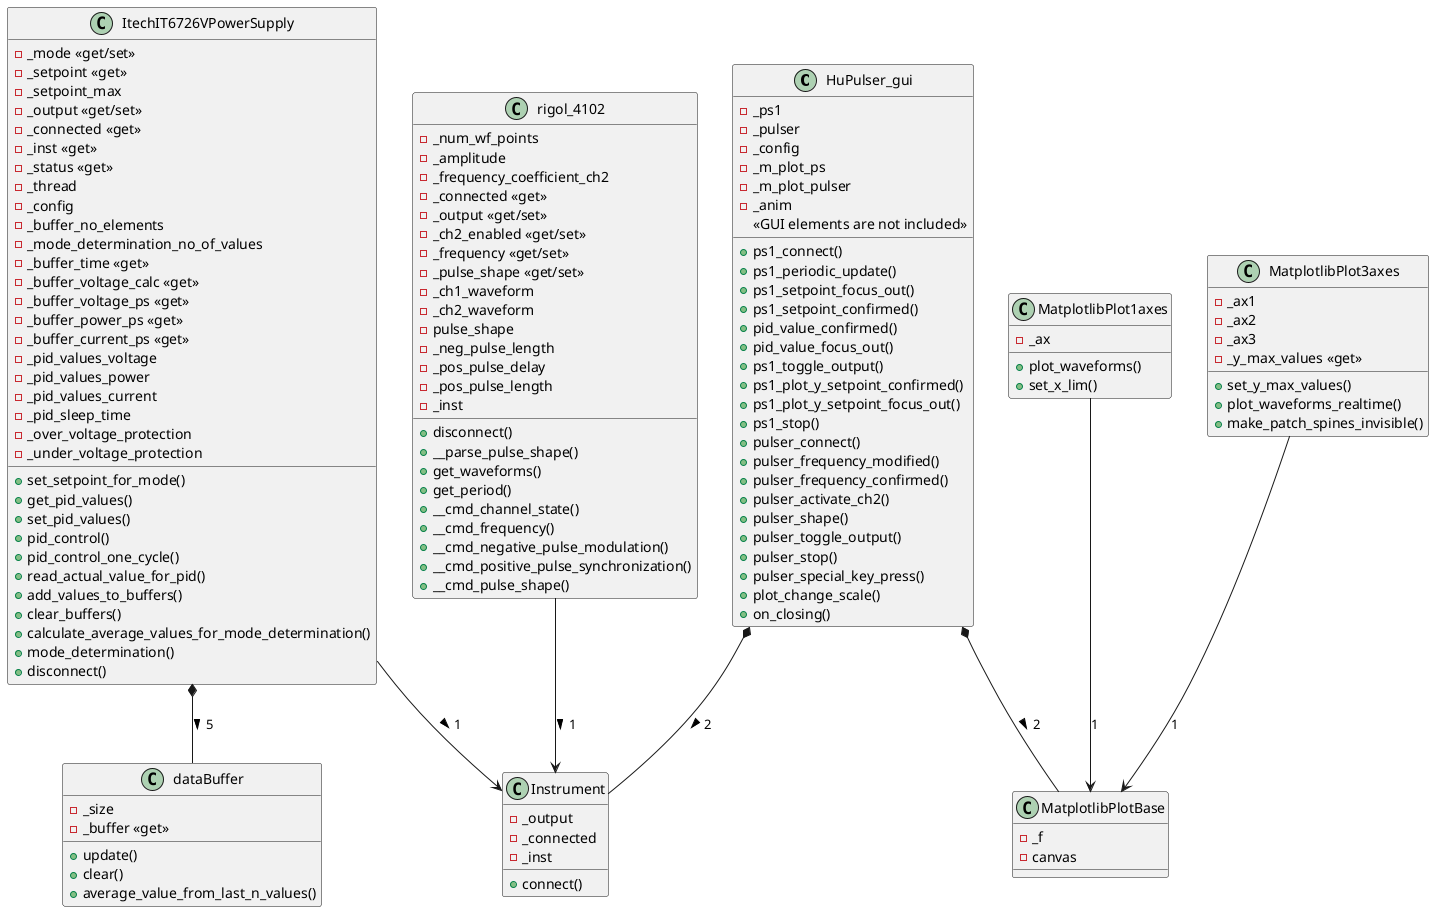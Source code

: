 @startuml
class HuPulser_gui {
    - _ps1
    - _pulser
    - _config
    - _m_plot_ps
    - _m_plot_pulser
    - _anim
    << GUI elements are not included >>

    + ps1_connect()
    + ps1_periodic_update()
    + ps1_setpoint_focus_out()
    + ps1_setpoint_confirmed()
    + pid_value_confirmed()
    + pid_value_focus_out()
    + ps1_toggle_output()
    + ps1_plot_y_setpoint_confirmed()
    + ps1_plot_y_setpoint_focus_out()
    + ps1_stop()
    + pulser_connect()
    + pulser_frequency_modified()
    + pulser_frequency_confirmed()
    + pulser_activate_ch2()
    + pulser_shape()
    + pulser_toggle_output()
    + pulser_stop()
    + pulser_special_key_press()
    + plot_change_scale()
    + on_closing()
}

class Instrument {
    - _output
    - _connected
    - _inst

    + connect()
}

class ItechIT6726VPowerSupply {
    - _mode <<get/set>>
    - _setpoint <<get>>
    - _setpoint_max
    - _output <<get/set>>
    - _connected <<get>>
    - _inst <<get>>
    - _status <<get>>
    - _thread
    - _config
    - _buffer_no_elements
    - _mode_determination_no_of_values
    - _buffer_time <<get>>
    - _buffer_voltage_calc <<get>>
    - _buffer_voltage_ps <<get>>
    - _buffer_power_ps <<get>>
    - _buffer_current_ps <<get>>
    - _pid_values_voltage
    - _pid_values_power
    - _pid_values_current
    - _pid_sleep_time
    - _over_voltage_protection
    - _under_voltage_protection

    + set_setpoint_for_mode()
    + get_pid_values()
    + set_pid_values()
    + pid_control()
    + pid_control_one_cycle()
    + read_actual_value_for_pid()
    + add_values_to_buffers()
    + clear_buffers()
    + calculate_average_values_for_mode_determination()
    + mode_determination()
    + disconnect()
}

class rigol_4102 {
    - _num_wf_points
    - _amplitude
    - _frequency_coefficient_ch2
    - _connected <<get>>
    - _output <<get/set>>
    - _ch2_enabled <<get/set>>
    - _frequency <<get/set>>
    - _pulse_shape <<get/set>>
    - _ch1_waveform
    - _ch2_waveform
    - pulse_shape
    - _neg_pulse_length
    - _pos_pulse_delay
    - _pos_pulse_length
    - _inst

    + disconnect()
    + __parse_pulse_shape()
    + get_waveforms()
    + get_period()
    + __cmd_channel_state()
    + __cmd_frequency()
    + __cmd_negative_pulse_modulation()
    + __cmd_positive_pulse_synchronization()
    + __cmd_pulse_shape()
}

class MatplotlibPlotBase {
    - _f
    - canvas
}

class MatplotlibPlot1axes {
    - _ax

    + plot_waveforms()
    + set_x_lim()
}

class MatplotlibPlot3axes {
    - _ax1
    - _ax2
    - _ax3
    - _y_max_values <<get>>

    + set_y_max_values()
    + plot_waveforms_realtime()
    + make_patch_spines_invisible()
}

class dataBuffer {
    - _size
    - _buffer <<get>>

    + update()
    + clear()
    + average_value_from_last_n_values()
}
HuPulser_gui *-- MatplotlibPlotBase : > 2
MatplotlibPlot1axes --> MatplotlibPlotBase : 1
MatplotlibPlot3axes --> MatplotlibPlotBase : 1
HuPulser_gui *-- Instrument : > 2
ItechIT6726VPowerSupply --> Instrument: > 1
rigol_4102 --> Instrument: > 1
ItechIT6726VPowerSupply *-- dataBuffer : > 5


@enduml